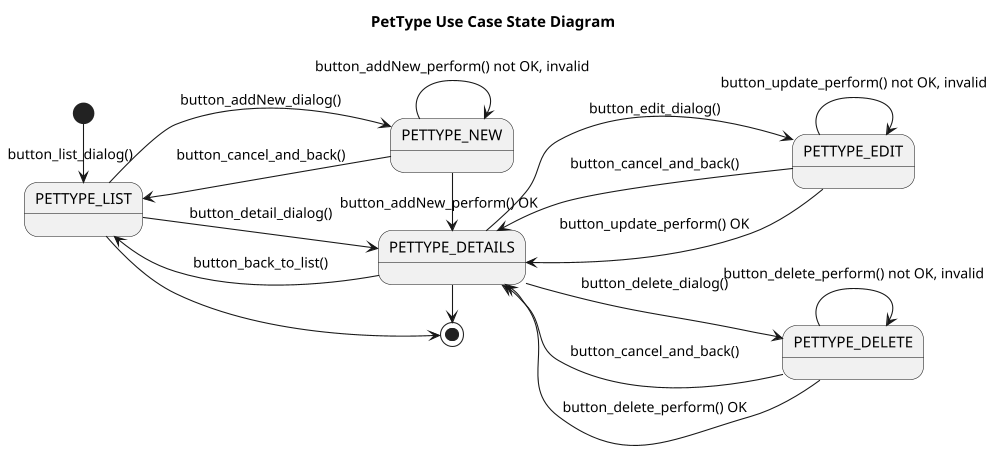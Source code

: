@startuml

title PetType Use Case State Diagram

'https://plantuml.com/state-diagram

left to right direction
'top to bottom direction

scale 1000 width

[*] -> PETTYPE_LIST: button_list_dialog()

PETTYPE_LIST --> PETTYPE_NEW : button_addNew_dialog()
PETTYPE_NEW --> PETTYPE_LIST: button_cancel_and_back()
state PETTYPE_NEW {
    PETTYPE_NEW --> PETTYPE_NEW : button_addNew_perform() not OK, invalid
}
PETTYPE_NEW -> PETTYPE_DETAILS: button_addNew_perform() OK

PETTYPE_LIST --> PETTYPE_DETAILS: button_detail_dialog()
PETTYPE_DETAILS --> PETTYPE_LIST : button_back_to_list()

PETTYPE_DETAILS --> PETTYPE_EDIT: button_edit_dialog()
PETTYPE_EDIT --> PETTYPE_DETAILS: button_cancel_and_back()
state PETTYPE_EDIT {
    PETTYPE_EDIT --> PETTYPE_EDIT: button_update_perform() not OK, invalid
}
PETTYPE_EDIT --> PETTYPE_DETAILS: button_update_perform() OK

PETTYPE_DETAILS --> PETTYPE_DELETE: button_delete_dialog()
PETTYPE_DELETE --> PETTYPE_DETAILS: button_cancel_and_back()
state PETTYPE_DELETE {
    PETTYPE_DELETE --> PETTYPE_DELETE: button_delete_perform() not OK, invalid
}
PETTYPE_DELETE --> PETTYPE_DETAILS: button_delete_perform() OK

PETTYPE_LIST -> [*]
PETTYPE_DETAILS -> [*]

@enduml